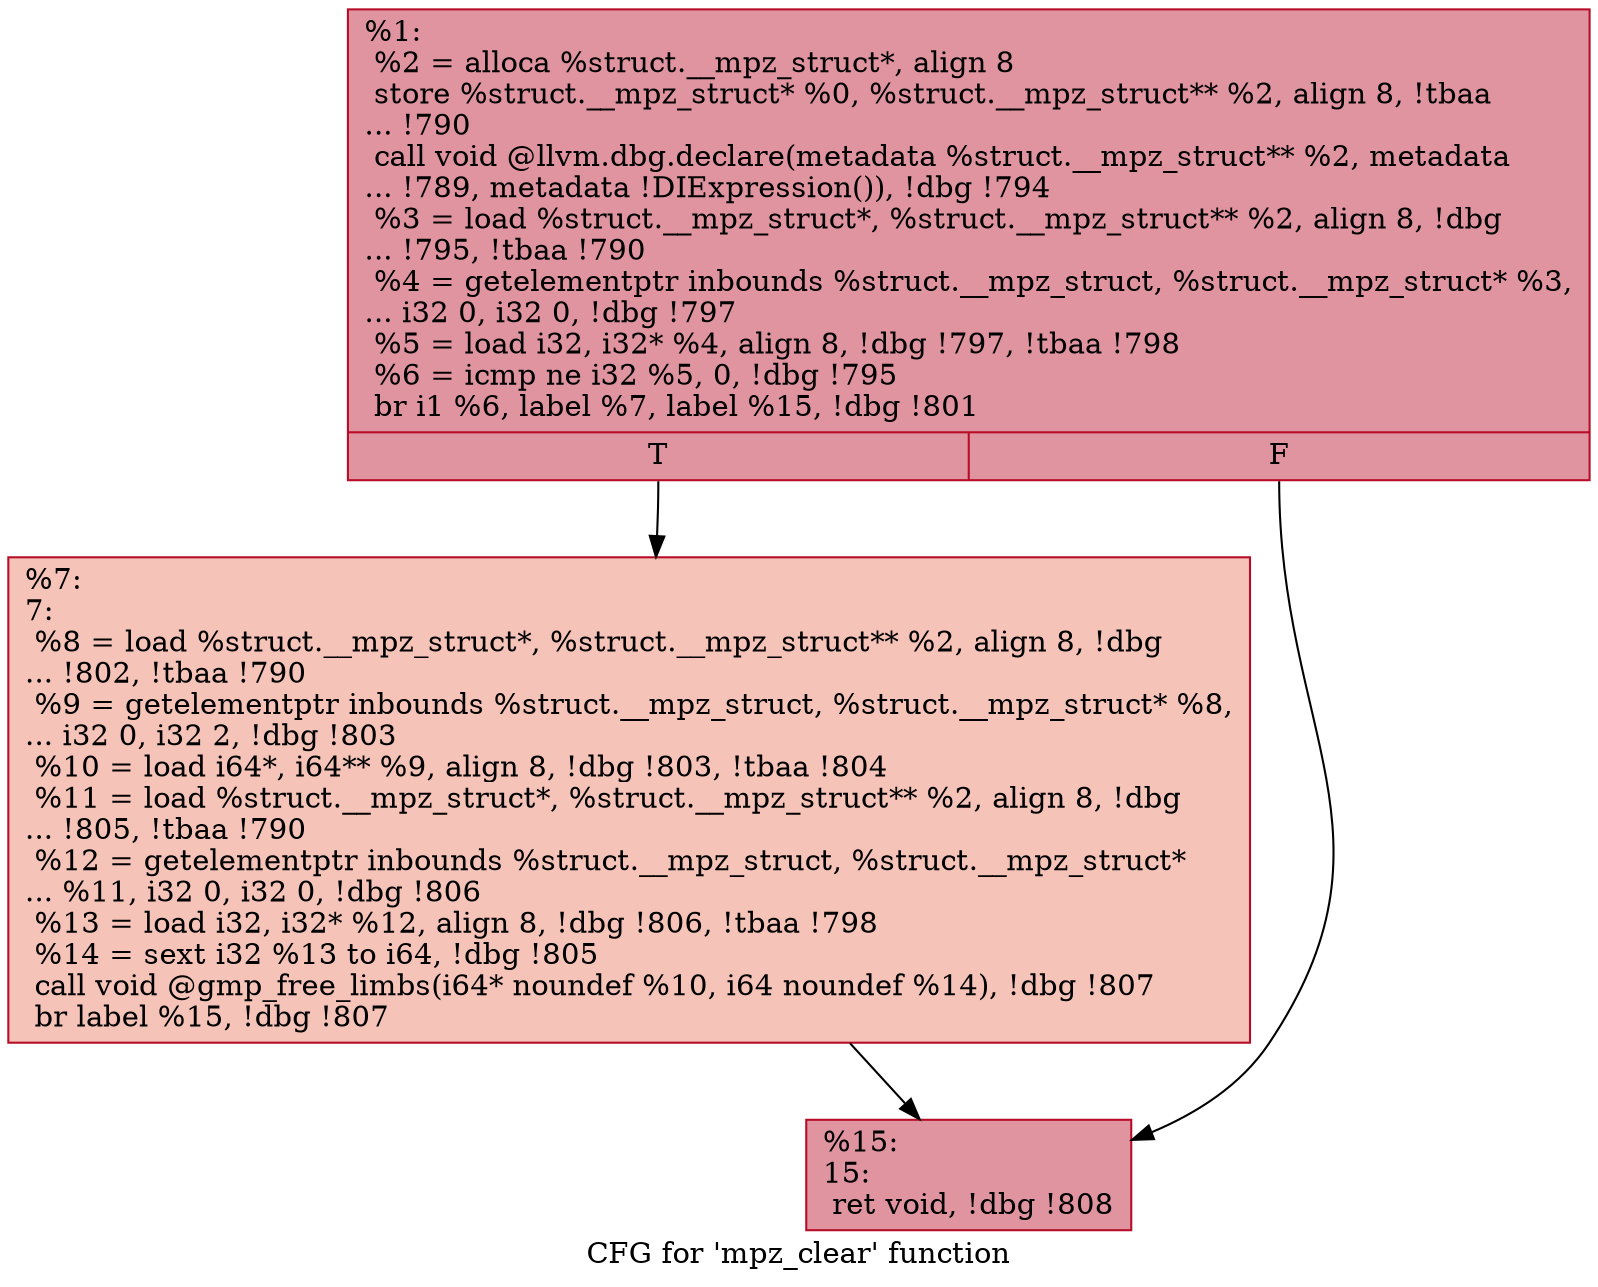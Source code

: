 digraph "CFG for 'mpz_clear' function" {
	label="CFG for 'mpz_clear' function";

	Node0x262e5c0 [shape=record,color="#b70d28ff", style=filled, fillcolor="#b70d2870",label="{%1:\l  %2 = alloca %struct.__mpz_struct*, align 8\l  store %struct.__mpz_struct* %0, %struct.__mpz_struct** %2, align 8, !tbaa\l... !790\l  call void @llvm.dbg.declare(metadata %struct.__mpz_struct** %2, metadata\l... !789, metadata !DIExpression()), !dbg !794\l  %3 = load %struct.__mpz_struct*, %struct.__mpz_struct** %2, align 8, !dbg\l... !795, !tbaa !790\l  %4 = getelementptr inbounds %struct.__mpz_struct, %struct.__mpz_struct* %3,\l... i32 0, i32 0, !dbg !797\l  %5 = load i32, i32* %4, align 8, !dbg !797, !tbaa !798\l  %6 = icmp ne i32 %5, 0, !dbg !795\l  br i1 %6, label %7, label %15, !dbg !801\l|{<s0>T|<s1>F}}"];
	Node0x262e5c0:s0 -> Node0x262e610;
	Node0x262e5c0:s1 -> Node0x262e660;
	Node0x262e610 [shape=record,color="#b70d28ff", style=filled, fillcolor="#e8765c70",label="{%7:\l7:                                                \l  %8 = load %struct.__mpz_struct*, %struct.__mpz_struct** %2, align 8, !dbg\l... !802, !tbaa !790\l  %9 = getelementptr inbounds %struct.__mpz_struct, %struct.__mpz_struct* %8,\l... i32 0, i32 2, !dbg !803\l  %10 = load i64*, i64** %9, align 8, !dbg !803, !tbaa !804\l  %11 = load %struct.__mpz_struct*, %struct.__mpz_struct** %2, align 8, !dbg\l... !805, !tbaa !790\l  %12 = getelementptr inbounds %struct.__mpz_struct, %struct.__mpz_struct*\l... %11, i32 0, i32 0, !dbg !806\l  %13 = load i32, i32* %12, align 8, !dbg !806, !tbaa !798\l  %14 = sext i32 %13 to i64, !dbg !805\l  call void @gmp_free_limbs(i64* noundef %10, i64 noundef %14), !dbg !807\l  br label %15, !dbg !807\l}"];
	Node0x262e610 -> Node0x262e660;
	Node0x262e660 [shape=record,color="#b70d28ff", style=filled, fillcolor="#b70d2870",label="{%15:\l15:                                               \l  ret void, !dbg !808\l}"];
}
